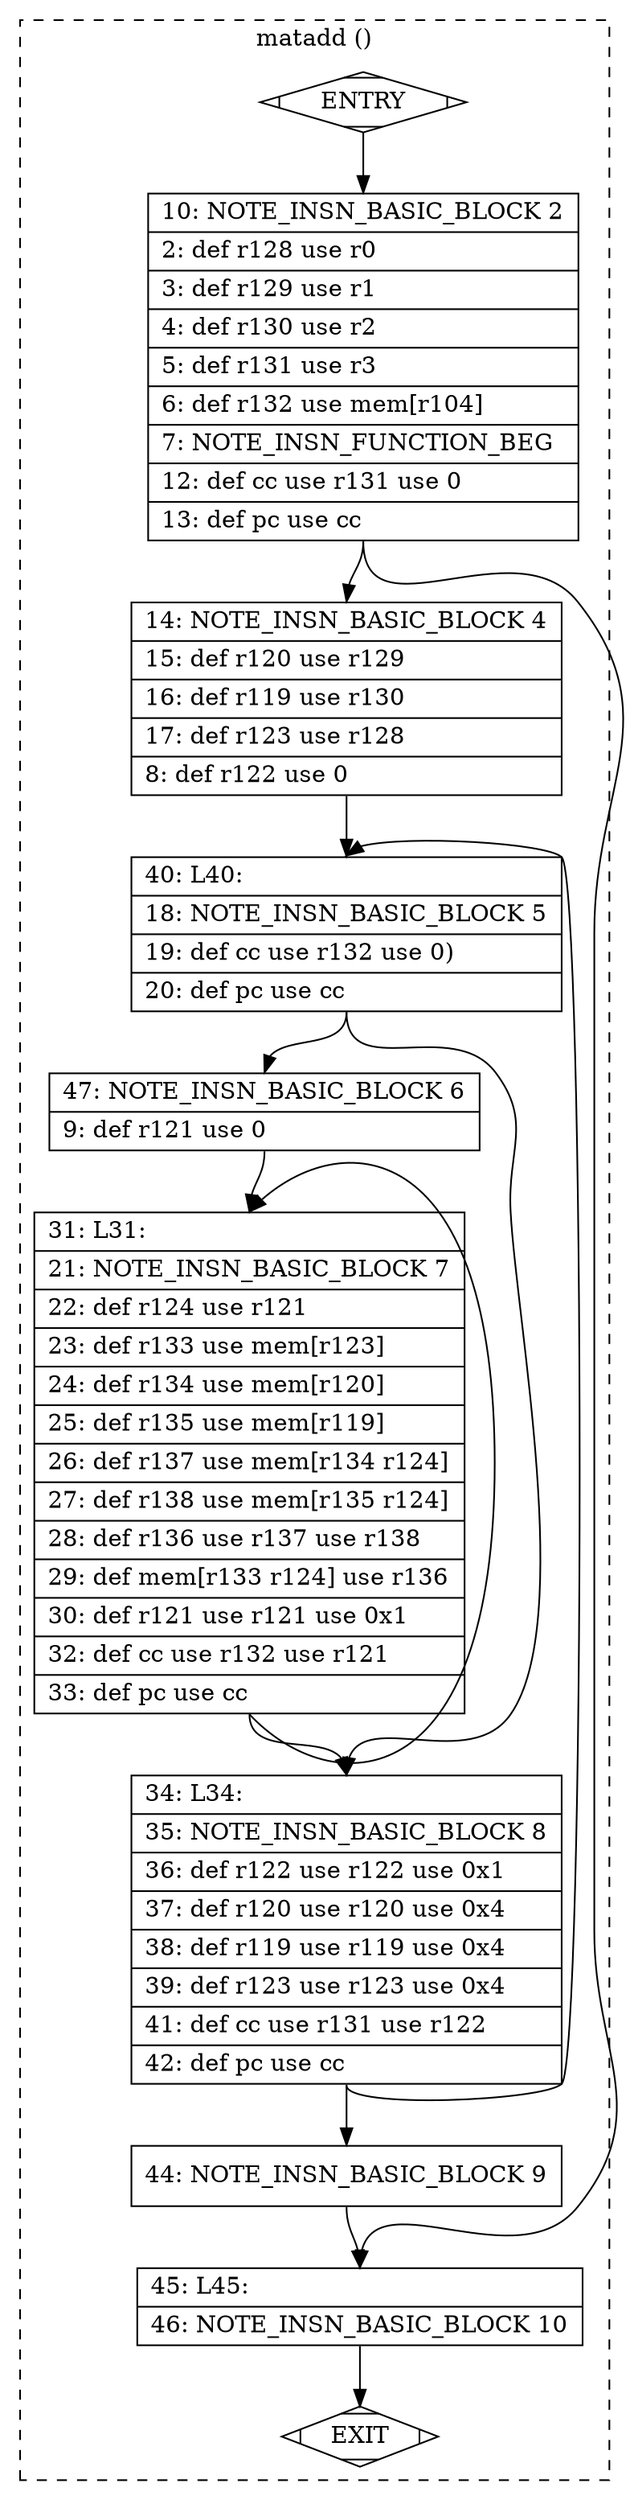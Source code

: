 digraph "matadd" {
overlap=false;
subgraph "cluster_matadd" {
	style="dashed";
	color="black";
	label="matadd ()";
	basic_block_0 [shape=Mdiamond,label="ENTRY"];

	basic_block_2 [shape=record,label="
{
10:\ NOTE_INSN_BASIC_BLOCK\ 2\l\
|2:\ def r128 use r0\l\
|3:\ def r129 use r1\l\
|4:\ def r130 use r2\l\
|5:\ def r131 use r3\l\
|6:\ def r132 use mem[r104]\l\
|7:\ NOTE_INSN_FUNCTION_BEG\l\
|12:\ def cc use r131 use 0\l\
|13:\ def pc use cc\l\
}"];

	basic_block_4 [shape=record,label="
{
14:\ NOTE_INSN_BASIC_BLOCK\ 4\l\
|15:\ def r120 use r129\l\
|16:\ def r119 use r130\l\
|17:\ def r123 use r128\l\
|8:\ def r122 use 0\l\
}"];

	basic_block_5 [shape=record,label="
{
40:\ L40:\l\
|18:\ NOTE_INSN_BASIC_BLOCK\ 5\l\
|19:\ def cc use r132 use 0)\l\
|20:\ def pc use cc\l\
}"];

	basic_block_6 [shape=record,label="
{
47:\ NOTE_INSN_BASIC_BLOCK\ 6\l\
|9:\ def r121 use 0\l\
}"];

	basic_block_7 [shape=record,label="
{
31:\ L31:\l\
|21:\ NOTE_INSN_BASIC_BLOCK\ 7\l\
|22:\ def r124 use r121\l\
|23:\ def r133 use mem[r123]\l\
|24:\ def r134 use mem[r120]\l\
|25:\ def r135 use mem[r119]\l\
|26:\ def r137 use mem[r134 r124]\l\
|27:\ def r138 use mem[r135 r124]\l\
|28:\ def r136 use r137 use r138\l\
|29:\ def mem[r133 r124] use r136\l\
|30:\ def r121 use r121 use 0x1\l\
|32:\ def cc use r132 use r121\l\
|33:\ def pc use cc\l\
}"];

	basic_block_8 [shape=record,label="
{
34:\ L34:\l\
|35:\ NOTE_INSN_BASIC_BLOCK\ 8\l\
|36:\ def r122 use r122 use 0x1\l\
|37:\ def r120 use r120 use 0x4\l\
|38:\ def r119 use r119 use 0x4\l\
|39:\ def r123 use r123 use 0x4\l\
|41:\ def cc use r131 use r122\l\
|42:\ def pc use cc\l\
}"];

	basic_block_9 [shape=record,label="
{
44:\ NOTE_INSN_BASIC_BLOCK\ 9\l\
}"];

	basic_block_10 [shape=record,label="
{
45:\ L45:\l\
|46:\ NOTE_INSN_BASIC_BLOCK\ 10\l\
}"];

	basic_block_1 [shape=Mdiamond,label="EXIT"];

	basic_block_0:s -> basic_block_2:n [constraint=true];
	basic_block_2:s -> basic_block_10:n [constraint=true];
	basic_block_2:s -> basic_block_4:n [constraint=true];
	basic_block_4:s -> basic_block_5:n [constraint=true];
	basic_block_5:s -> basic_block_8:n [constraint=true];
	basic_block_5:s -> basic_block_6:n [constraint=true];
	basic_block_6:s -> basic_block_7:n [constraint=true];
	basic_block_7:s -> basic_block_8:n [constraint=true];
	basic_block_7:s -> basic_block_7:n [constraint=false];
	basic_block_8:s -> basic_block_9:n [constraint=true];
	basic_block_8:s -> basic_block_5:n [constraint=false];
	basic_block_9:s -> basic_block_10:n [constraint=true];
	basic_block_10:s -> basic_block_1:n [constraint=true];
}
}
